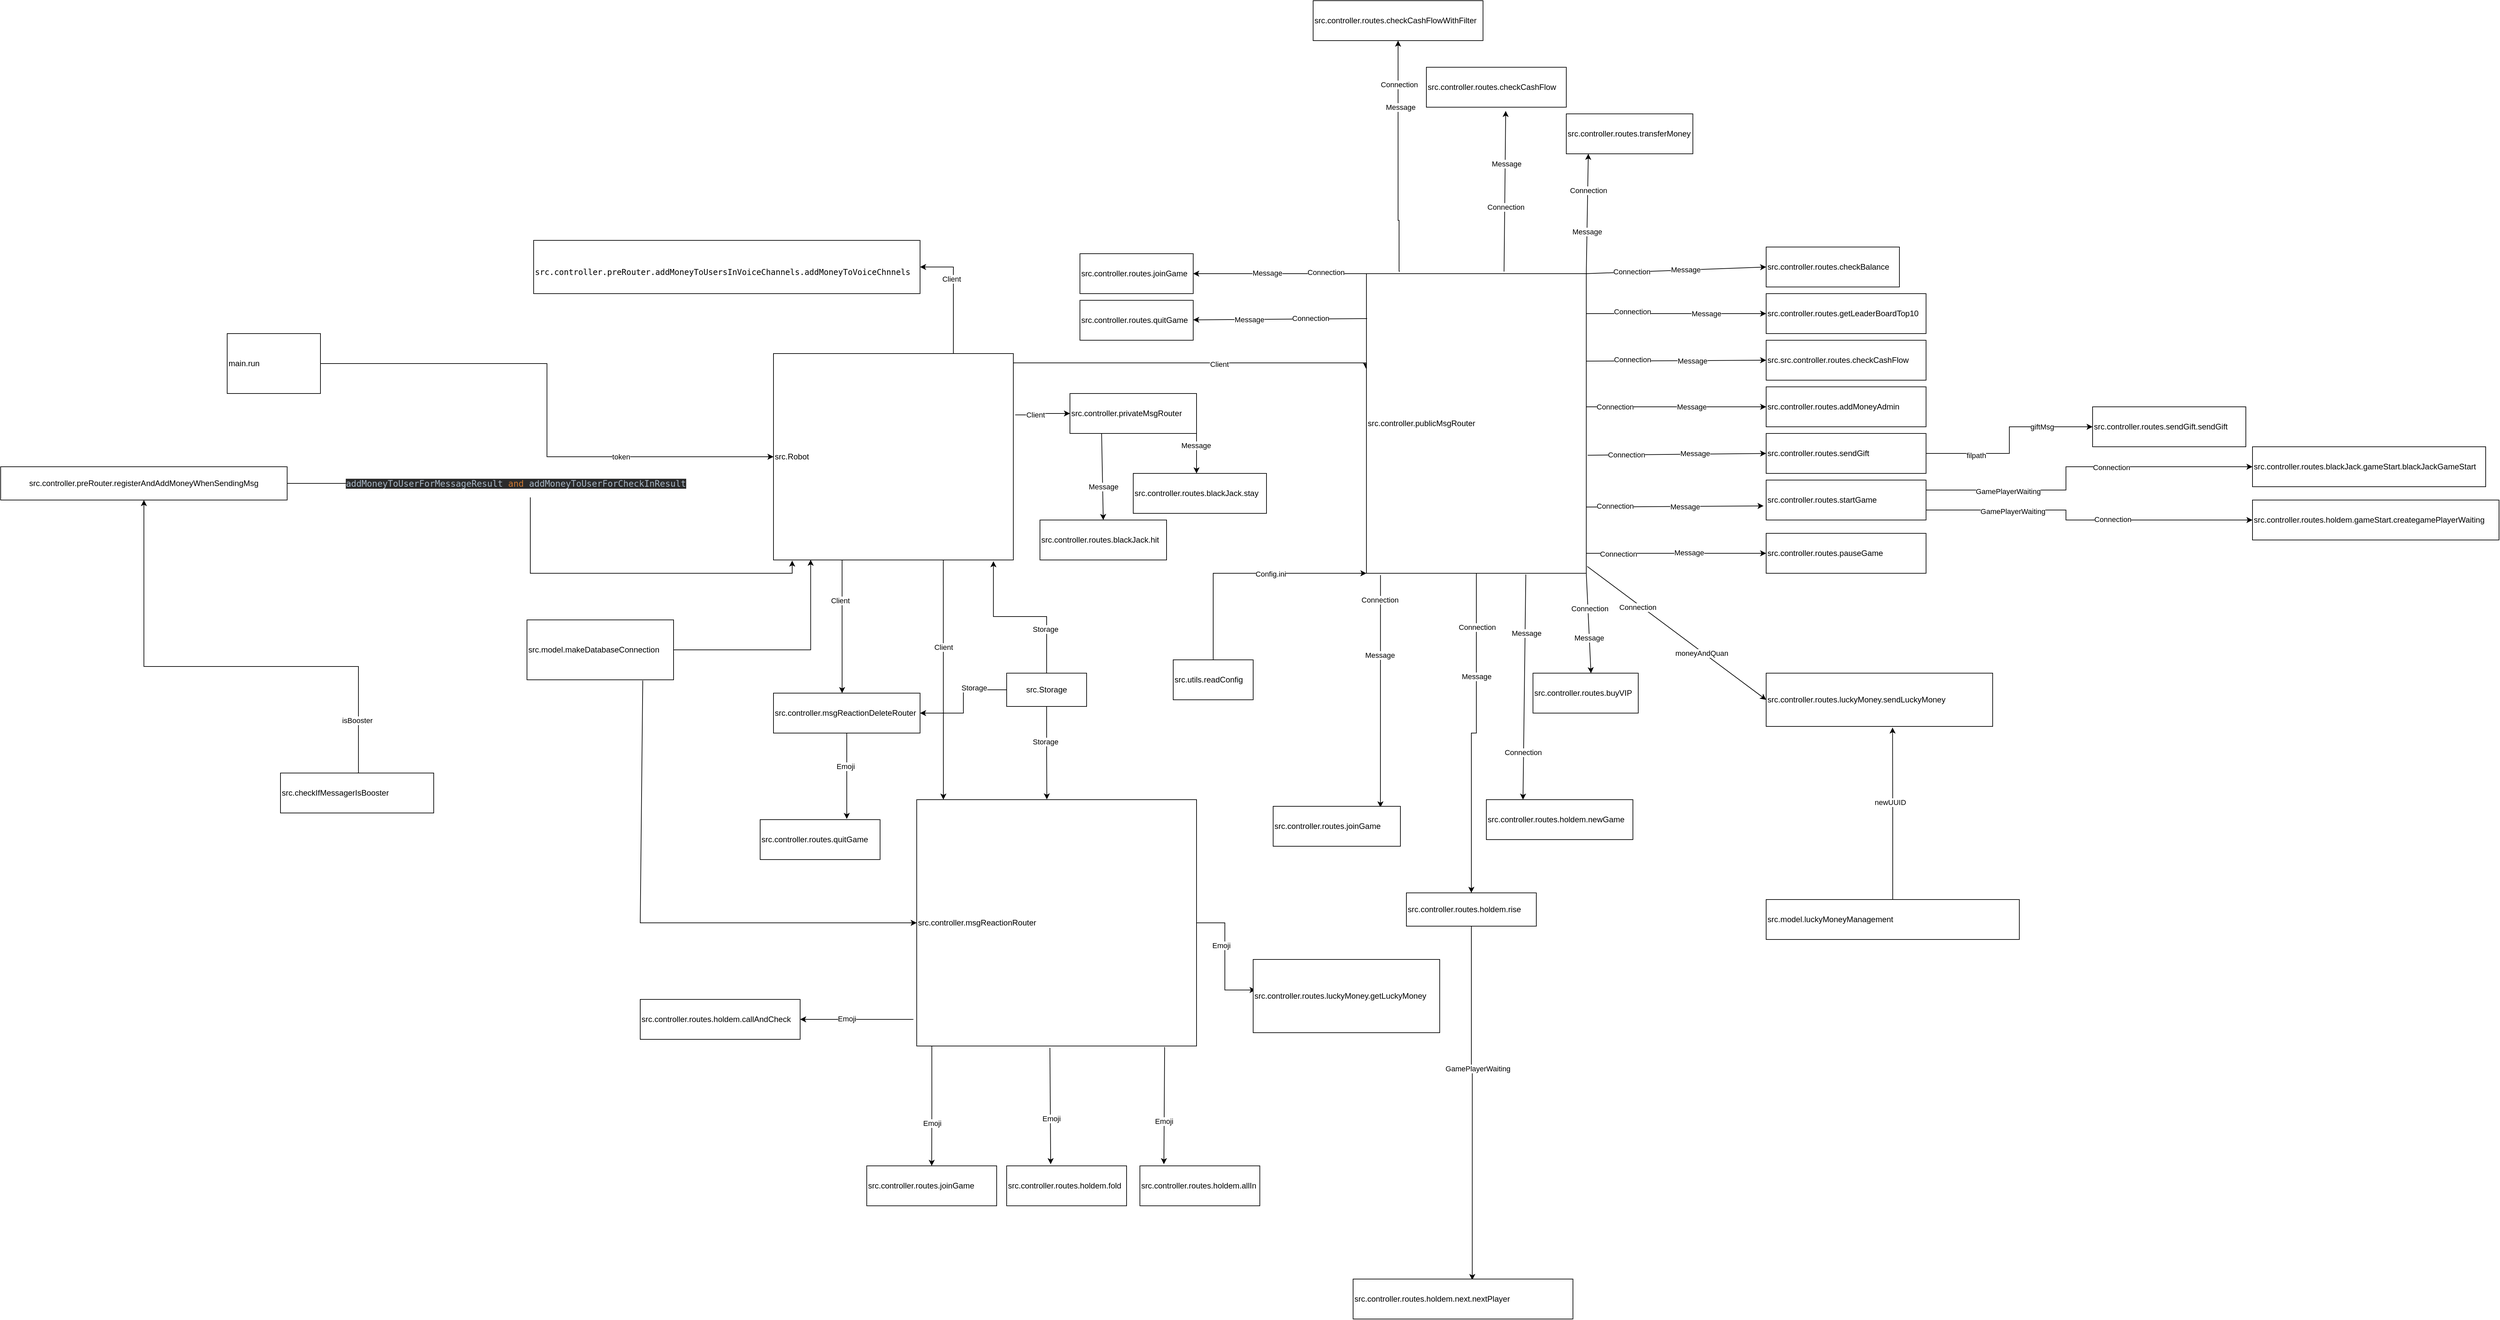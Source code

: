 <mxfile version="16.2.7" type="github">
  <diagram id="Ee6iltyrOMIBV6x1gp6D" name="Page-1">
    <mxGraphModel dx="1980" dy="1777" grid="1" gridSize="10" guides="0" tooltips="1" connect="1" arrows="0" fold="1" page="1" pageScale="1" pageWidth="827" pageHeight="1169" math="0" shadow="0">
      <root>
        <mxCell id="0" />
        <mxCell id="1" parent="0" />
        <mxCell id="MCCIj_tEct1RLFeP_CjE-14" style="edgeStyle=orthogonalEdgeStyle;rounded=0;orthogonalLoop=1;jettySize=auto;html=1;entryX=0;entryY=0.5;entryDx=0;entryDy=0;" parent="1" source="MCCIj_tEct1RLFeP_CjE-3" target="MCCIj_tEct1RLFeP_CjE-13" edge="1">
          <mxGeometry relative="1" as="geometry" />
        </mxCell>
        <mxCell id="MCCIj_tEct1RLFeP_CjE-16" value="token" style="edgeLabel;html=1;align=center;verticalAlign=middle;resizable=0;points=[];" parent="MCCIj_tEct1RLFeP_CjE-14" vertex="1" connectable="0">
          <mxGeometry x="0.322" y="-2" relative="1" as="geometry">
            <mxPoint x="49" y="-2" as="offset" />
          </mxGeometry>
        </mxCell>
        <mxCell id="MCCIj_tEct1RLFeP_CjE-3" value="main.run" style="rounded=0;whiteSpace=wrap;html=1;align=left;" parent="1" vertex="1">
          <mxGeometry x="-380" y="140" width="140" height="90" as="geometry" />
        </mxCell>
        <mxCell id="MCCIj_tEct1RLFeP_CjE-23" style="edgeStyle=orthogonalEdgeStyle;rounded=0;orthogonalLoop=1;jettySize=auto;html=1;exitX=0.75;exitY=0;exitDx=0;exitDy=0;entryX=1;entryY=0.5;entryDx=0;entryDy=0;" parent="1" source="MCCIj_tEct1RLFeP_CjE-13" target="MCCIj_tEct1RLFeP_CjE-22" edge="1">
          <mxGeometry relative="1" as="geometry" />
        </mxCell>
        <mxCell id="MCCIj_tEct1RLFeP_CjE-24" value="Client" style="edgeLabel;html=1;align=center;verticalAlign=middle;resizable=0;points=[];" parent="MCCIj_tEct1RLFeP_CjE-23" vertex="1" connectable="0">
          <mxGeometry x="0.242" y="3" relative="1" as="geometry">
            <mxPoint as="offset" />
          </mxGeometry>
        </mxCell>
        <mxCell id="fYHmSwvg37sIZmICMTV_-5" style="edgeStyle=orthogonalEdgeStyle;rounded=0;orthogonalLoop=1;jettySize=auto;html=1;exitX=0.997;exitY=0.063;exitDx=0;exitDy=0;exitPerimeter=0;entryX=-0.002;entryY=0.317;entryDx=0;entryDy=0;entryPerimeter=0;" parent="1" source="MCCIj_tEct1RLFeP_CjE-13" target="fYHmSwvg37sIZmICMTV_-4" edge="1">
          <mxGeometry relative="1" as="geometry">
            <mxPoint x="1230" y="189" as="targetPoint" />
            <Array as="points">
              <mxPoint x="800" y="190" />
              <mxPoint x="800" y="184" />
              <mxPoint x="1329" y="184" />
            </Array>
          </mxGeometry>
        </mxCell>
        <mxCell id="fYHmSwvg37sIZmICMTV_-6" value="Client" style="edgeLabel;html=1;align=center;verticalAlign=middle;resizable=0;points=[];" parent="fYHmSwvg37sIZmICMTV_-5" vertex="1" connectable="0">
          <mxGeometry x="0.158" y="-2" relative="1" as="geometry">
            <mxPoint as="offset" />
          </mxGeometry>
        </mxCell>
        <mxCell id="fYHmSwvg37sIZmICMTV_-9" style="edgeStyle=orthogonalEdgeStyle;rounded=0;orthogonalLoop=1;jettySize=auto;html=1;entryX=0;entryY=0.5;entryDx=0;entryDy=0;fontColor=#000000;exitX=1.008;exitY=0.297;exitDx=0;exitDy=0;exitPerimeter=0;" parent="1" source="MCCIj_tEct1RLFeP_CjE-13" target="fYHmSwvg37sIZmICMTV_-8" edge="1">
          <mxGeometry relative="1" as="geometry" />
        </mxCell>
        <mxCell id="fYHmSwvg37sIZmICMTV_-10" value="Client" style="edgeLabel;html=1;align=center;verticalAlign=middle;resizable=0;points=[];fontColor=#000000;" parent="fYHmSwvg37sIZmICMTV_-9" vertex="1" connectable="0">
          <mxGeometry x="-0.286" relative="1" as="geometry">
            <mxPoint as="offset" />
          </mxGeometry>
        </mxCell>
        <mxCell id="MCCIj_tEct1RLFeP_CjE-13" value="src.Robot" style="rounded=0;whiteSpace=wrap;html=1;align=left;" parent="1" vertex="1">
          <mxGeometry x="440" y="170" width="360" height="310" as="geometry" />
        </mxCell>
        <mxCell id="fYHmSwvg37sIZmICMTV_-94" style="edgeStyle=orthogonalEdgeStyle;rounded=0;orthogonalLoop=1;jettySize=auto;html=1;entryX=0.917;entryY=1.006;entryDx=0;entryDy=0;entryPerimeter=0;fontColor=#000000;" parent="1" source="MCCIj_tEct1RLFeP_CjE-18" target="MCCIj_tEct1RLFeP_CjE-13" edge="1">
          <mxGeometry relative="1" as="geometry" />
        </mxCell>
        <mxCell id="fYHmSwvg37sIZmICMTV_-97" value="Storage" style="edgeLabel;html=1;align=center;verticalAlign=middle;resizable=0;points=[];fontColor=#000000;" parent="fYHmSwvg37sIZmICMTV_-94" vertex="1" connectable="0">
          <mxGeometry x="-0.465" y="2" relative="1" as="geometry">
            <mxPoint as="offset" />
          </mxGeometry>
        </mxCell>
        <mxCell id="fYHmSwvg37sIZmICMTV_-95" style="edgeStyle=orthogonalEdgeStyle;rounded=0;orthogonalLoop=1;jettySize=auto;html=1;entryX=0.465;entryY=-0.001;entryDx=0;entryDy=0;entryPerimeter=0;fontColor=#000000;" parent="1" source="MCCIj_tEct1RLFeP_CjE-18" target="fYHmSwvg37sIZmICMTV_-11" edge="1">
          <mxGeometry relative="1" as="geometry" />
        </mxCell>
        <mxCell id="fYHmSwvg37sIZmICMTV_-96" value="Storage" style="edgeLabel;html=1;align=center;verticalAlign=middle;resizable=0;points=[];fontColor=#000000;" parent="fYHmSwvg37sIZmICMTV_-95" vertex="1" connectable="0">
          <mxGeometry x="-0.25" y="-2" relative="1" as="geometry">
            <mxPoint as="offset" />
          </mxGeometry>
        </mxCell>
        <mxCell id="fYHmSwvg37sIZmICMTV_-116" style="edgeStyle=orthogonalEdgeStyle;rounded=0;orthogonalLoop=1;jettySize=auto;html=1;entryX=1;entryY=0.5;entryDx=0;entryDy=0;fontColor=#000000;" parent="1" source="MCCIj_tEct1RLFeP_CjE-18" target="fYHmSwvg37sIZmICMTV_-16" edge="1">
          <mxGeometry relative="1" as="geometry" />
        </mxCell>
        <mxCell id="fYHmSwvg37sIZmICMTV_-117" value="Storage" style="edgeLabel;html=1;align=center;verticalAlign=middle;resizable=0;points=[];fontColor=#000000;" parent="fYHmSwvg37sIZmICMTV_-116" vertex="1" connectable="0">
          <mxGeometry x="-0.405" y="-3" relative="1" as="geometry">
            <mxPoint as="offset" />
          </mxGeometry>
        </mxCell>
        <mxCell id="MCCIj_tEct1RLFeP_CjE-18" value="src.Storage" style="rounded=0;whiteSpace=wrap;html=1;" parent="1" vertex="1">
          <mxGeometry x="790" y="650" width="120" height="50" as="geometry" />
        </mxCell>
        <mxCell id="MCCIj_tEct1RLFeP_CjE-22" value="&lt;font style=&quot;font-size: 12px&quot;&gt;&lt;br&gt;&lt;br&gt;&lt;/font&gt;&lt;pre style=&quot;font-style: normal ; font-weight: 400 ; letter-spacing: normal ; text-align: left ; text-indent: 0px ; text-transform: none ; word-spacing: 0px ; font-family: &amp;#34;jetbrains mono&amp;#34; , monospace&quot;&gt;&lt;font style=&quot;font-size: 12px&quot;&gt;src.controller.preRouter.addMoneyToUsersInVoiceChannels.addMoneyToVoiceChnnels&lt;/font&gt;&lt;/pre&gt;&lt;font style=&quot;font-size: 12px&quot;&gt;&lt;br&gt;&lt;/font&gt;" style="rounded=0;whiteSpace=wrap;html=1;align=left;" parent="1" vertex="1">
          <mxGeometry x="80" width="580" height="80" as="geometry" />
        </mxCell>
        <mxCell id="MCCIj_tEct1RLFeP_CjE-27" style="edgeStyle=orthogonalEdgeStyle;rounded=0;orthogonalLoop=1;jettySize=auto;html=1;entryX=0.155;entryY=0.999;entryDx=0;entryDy=0;entryPerimeter=0;" parent="1" source="MCCIj_tEct1RLFeP_CjE-26" target="MCCIj_tEct1RLFeP_CjE-13" edge="1">
          <mxGeometry relative="1" as="geometry" />
        </mxCell>
        <mxCell id="MCCIj_tEct1RLFeP_CjE-26" value="src.model.makeDatabaseConnection" style="rounded=0;whiteSpace=wrap;html=1;align=left;" parent="1" vertex="1">
          <mxGeometry x="70" y="570" width="220" height="90" as="geometry" />
        </mxCell>
        <mxCell id="54Qqrou3z5WnFFPdxFxg-5" style="edgeStyle=orthogonalEdgeStyle;rounded=0;orthogonalLoop=1;jettySize=auto;html=1;exitX=1;exitY=0.5;exitDx=0;exitDy=0;entryX=0.5;entryY=1;entryDx=0;entryDy=0;" parent="1" source="54Qqrou3z5WnFFPdxFxg-2" target="54Qqrou3z5WnFFPdxFxg-7" edge="1">
          <mxGeometry relative="1" as="geometry">
            <mxPoint x="390" y="420" as="targetPoint" />
            <Array as="points">
              <mxPoint x="-183" y="640" />
              <mxPoint x="-505" y="640" />
            </Array>
          </mxGeometry>
        </mxCell>
        <mxCell id="54Qqrou3z5WnFFPdxFxg-6" value="isBooster" style="edgeLabel;html=1;align=center;verticalAlign=middle;resizable=0;points=[];" parent="54Qqrou3z5WnFFPdxFxg-5" vertex="1" connectable="0">
          <mxGeometry x="-0.324" y="-1" relative="1" as="geometry">
            <mxPoint x="-3" y="73" as="offset" />
          </mxGeometry>
        </mxCell>
        <mxCell id="54Qqrou3z5WnFFPdxFxg-2" value="src.checkIfMessagerIsBooster" style="rounded=0;whiteSpace=wrap;html=1;align=left;" parent="1" vertex="1">
          <mxGeometry x="-300" y="800" width="230" height="60" as="geometry" />
        </mxCell>
        <mxCell id="54Qqrou3z5WnFFPdxFxg-8" style="edgeStyle=orthogonalEdgeStyle;rounded=0;orthogonalLoop=1;jettySize=auto;html=1;entryX=0.078;entryY=1.003;entryDx=0;entryDy=0;entryPerimeter=0;" parent="1" source="54Qqrou3z5WnFFPdxFxg-7" target="MCCIj_tEct1RLFeP_CjE-13" edge="1">
          <mxGeometry relative="1" as="geometry" />
        </mxCell>
        <mxCell id="54Qqrou3z5WnFFPdxFxg-11" value="&lt;pre style=&quot;background-color: #2b2b2b ; color: #a9b7c6 ; font-family: &amp;#34;jetbrains mono&amp;#34; , monospace ; font-size: 9.8pt&quot;&gt;addMoneyToUserForMessageResult &lt;span style=&quot;color: #cc7832&quot;&gt;and &lt;/span&gt;addMoneyToUserForCheckInResult&lt;/pre&gt;" style="edgeLabel;html=1;align=center;verticalAlign=middle;resizable=0;points=[];" parent="54Qqrou3z5WnFFPdxFxg-8" vertex="1" connectable="0">
          <mxGeometry x="-0.306" y="1" relative="1" as="geometry">
            <mxPoint x="26" y="1" as="offset" />
          </mxGeometry>
        </mxCell>
        <mxCell id="54Qqrou3z5WnFFPdxFxg-7" value="src.controller.preRouter.registerAndAddMoneyWhenSendingMsg" style="rounded=0;whiteSpace=wrap;html=1;" parent="1" vertex="1">
          <mxGeometry x="-720" y="340" width="430" height="50" as="geometry" />
        </mxCell>
        <mxCell id="fYHmSwvg37sIZmICMTV_-30" style="edgeStyle=orthogonalEdgeStyle;rounded=0;orthogonalLoop=1;jettySize=auto;html=1;entryX=0;entryY=0.5;entryDx=0;entryDy=0;fontColor=#000000;exitX=1;exitY=0.25;exitDx=0;exitDy=0;" parent="1" source="fYHmSwvg37sIZmICMTV_-4" target="fYHmSwvg37sIZmICMTV_-29" edge="1">
          <mxGeometry relative="1" as="geometry">
            <Array as="points">
              <mxPoint x="1580" y="110" />
            </Array>
          </mxGeometry>
        </mxCell>
        <mxCell id="fYHmSwvg37sIZmICMTV_-31" value="Message" style="edgeLabel;html=1;align=center;verticalAlign=middle;resizable=0;points=[];fontColor=#000000;" parent="fYHmSwvg37sIZmICMTV_-30" vertex="1" connectable="0">
          <mxGeometry x="0.279" relative="1" as="geometry">
            <mxPoint x="84" as="offset" />
          </mxGeometry>
        </mxCell>
        <mxCell id="vMIrl0cqhrf9eDJE_EDK-6" value="Connection" style="edgeLabel;html=1;align=center;verticalAlign=middle;resizable=0;points=[];" parent="fYHmSwvg37sIZmICMTV_-30" vertex="1" connectable="0">
          <mxGeometry x="-0.453" y="-4" relative="1" as="geometry">
            <mxPoint as="offset" />
          </mxGeometry>
        </mxCell>
        <mxCell id="vMIrl0cqhrf9eDJE_EDK-22" value="Connection" style="edgeLabel;html=1;align=center;verticalAlign=middle;resizable=0;points=[];" parent="fYHmSwvg37sIZmICMTV_-30" vertex="1" connectable="0">
          <mxGeometry x="0.164" y="3" relative="1" as="geometry">
            <mxPoint as="offset" />
          </mxGeometry>
        </mxCell>
        <mxCell id="fYHmSwvg37sIZmICMTV_-39" style="edgeStyle=orthogonalEdgeStyle;rounded=0;orthogonalLoop=1;jettySize=auto;html=1;fontColor=#000000;entryX=0.5;entryY=1;entryDx=0;entryDy=0;exitX=0.152;exitY=-0.008;exitDx=0;exitDy=0;exitPerimeter=0;" parent="1" source="fYHmSwvg37sIZmICMTV_-4" target="fYHmSwvg37sIZmICMTV_-40" edge="1">
          <mxGeometry relative="1" as="geometry">
            <mxPoint x="1100" y="-50" as="targetPoint" />
            <Array as="points">
              <mxPoint x="1379" y="-30" />
              <mxPoint x="1378" y="-30" />
            </Array>
            <mxPoint x="1378" y="40" as="sourcePoint" />
          </mxGeometry>
        </mxCell>
        <mxCell id="fYHmSwvg37sIZmICMTV_-42" value="Message" style="edgeLabel;html=1;align=center;verticalAlign=middle;resizable=0;points=[];fontColor=#000000;" parent="fYHmSwvg37sIZmICMTV_-39" vertex="1" connectable="0">
          <mxGeometry x="0.245" y="-3" relative="1" as="geometry">
            <mxPoint y="-32" as="offset" />
          </mxGeometry>
        </mxCell>
        <mxCell id="vMIrl0cqhrf9eDJE_EDK-2" value="Connection" style="edgeLabel;html=1;align=center;verticalAlign=middle;resizable=0;points=[];" parent="fYHmSwvg37sIZmICMTV_-39" vertex="1" connectable="0">
          <mxGeometry x="0.623" y="-1" relative="1" as="geometry">
            <mxPoint as="offset" />
          </mxGeometry>
        </mxCell>
        <mxCell id="fYHmSwvg37sIZmICMTV_-64" style="edgeStyle=orthogonalEdgeStyle;rounded=0;orthogonalLoop=1;jettySize=auto;html=1;fontColor=#000000;" parent="1" source="fYHmSwvg37sIZmICMTV_-4" target="fYHmSwvg37sIZmICMTV_-65" edge="1">
          <mxGeometry relative="1" as="geometry">
            <mxPoint x="1415" y="600" as="targetPoint" />
          </mxGeometry>
        </mxCell>
        <mxCell id="fYHmSwvg37sIZmICMTV_-67" value="Message" style="edgeLabel;html=1;align=center;verticalAlign=middle;resizable=0;points=[];fontColor=#000000;" parent="fYHmSwvg37sIZmICMTV_-64" vertex="1" connectable="0">
          <mxGeometry x="-0.618" y="3" relative="1" as="geometry">
            <mxPoint x="-3" y="62" as="offset" />
          </mxGeometry>
        </mxCell>
        <mxCell id="vMIrl0cqhrf9eDJE_EDK-13" value="Connection" style="edgeLabel;html=1;align=center;verticalAlign=middle;resizable=0;points=[];" parent="fYHmSwvg37sIZmICMTV_-64" vertex="1" connectable="0">
          <mxGeometry x="-0.668" y="1" relative="1" as="geometry">
            <mxPoint as="offset" />
          </mxGeometry>
        </mxCell>
        <mxCell id="fYHmSwvg37sIZmICMTV_-4" value="src.controller.publicMsgRouter" style="rounded=0;whiteSpace=wrap;html=1;align=left;" parent="1" vertex="1">
          <mxGeometry x="1330" y="50" width="330" height="450" as="geometry" />
        </mxCell>
        <mxCell id="fYHmSwvg37sIZmICMTV_-8" value="src.controller.privateMsgRouter&amp;nbsp;" style="rounded=0;whiteSpace=wrap;html=1;fontColor=#000000;align=left;" parent="1" vertex="1">
          <mxGeometry x="885" y="230" width="190" height="60" as="geometry" />
        </mxCell>
        <mxCell id="fYHmSwvg37sIZmICMTV_-102" style="edgeStyle=orthogonalEdgeStyle;rounded=0;orthogonalLoop=1;jettySize=auto;html=1;fontColor=#000000;exitX=0.054;exitY=1;exitDx=0;exitDy=0;exitPerimeter=0;" parent="1" source="fYHmSwvg37sIZmICMTV_-11" target="fYHmSwvg37sIZmICMTV_-103" edge="1">
          <mxGeometry relative="1" as="geometry">
            <mxPoint x="865" y="1340" as="targetPoint" />
          </mxGeometry>
        </mxCell>
        <mxCell id="fYHmSwvg37sIZmICMTV_-104" value="Emoji" style="edgeLabel;html=1;align=center;verticalAlign=middle;resizable=0;points=[];fontColor=#000000;" parent="fYHmSwvg37sIZmICMTV_-102" vertex="1" connectable="0">
          <mxGeometry x="0.28" y="3" relative="1" as="geometry">
            <mxPoint x="-3" as="offset" />
          </mxGeometry>
        </mxCell>
        <mxCell id="SyC0XNt_RaJEgAWwJ8tH-11" style="edgeStyle=orthogonalEdgeStyle;rounded=0;orthogonalLoop=1;jettySize=auto;html=1;exitX=1;exitY=0.5;exitDx=0;exitDy=0;entryX=0.013;entryY=0.417;entryDx=0;entryDy=0;entryPerimeter=0;" edge="1" parent="1" source="fYHmSwvg37sIZmICMTV_-11" target="SyC0XNt_RaJEgAWwJ8tH-9">
          <mxGeometry relative="1" as="geometry" />
        </mxCell>
        <mxCell id="SyC0XNt_RaJEgAWwJ8tH-12" value="Emoji" style="edgeLabel;html=1;align=center;verticalAlign=middle;resizable=0;points=[];" vertex="1" connectable="0" parent="SyC0XNt_RaJEgAWwJ8tH-11">
          <mxGeometry x="-0.191" y="-6" relative="1" as="geometry">
            <mxPoint as="offset" />
          </mxGeometry>
        </mxCell>
        <mxCell id="fYHmSwvg37sIZmICMTV_-11" value="src.controller.msgReactionRouter" style="rounded=0;whiteSpace=wrap;html=1;fontColor=#000000;align=left;" parent="1" vertex="1">
          <mxGeometry x="655" y="840" width="420" height="370" as="geometry" />
        </mxCell>
        <mxCell id="fYHmSwvg37sIZmICMTV_-14" value="" style="endArrow=classic;html=1;rounded=0;fontColor=#000000;exitX=0.708;exitY=0.999;exitDx=0;exitDy=0;exitPerimeter=0;" parent="1" source="MCCIj_tEct1RLFeP_CjE-13" edge="1">
          <mxGeometry width="50" height="50" relative="1" as="geometry">
            <mxPoint x="689" y="480" as="sourcePoint" />
            <mxPoint x="695" y="840" as="targetPoint" />
          </mxGeometry>
        </mxCell>
        <mxCell id="fYHmSwvg37sIZmICMTV_-15" value="Client" style="edgeLabel;html=1;align=center;verticalAlign=middle;resizable=0;points=[];fontColor=#000000;" parent="fYHmSwvg37sIZmICMTV_-14" vertex="1" connectable="0">
          <mxGeometry x="-0.34" y="1" relative="1" as="geometry">
            <mxPoint x="-1" y="12" as="offset" />
          </mxGeometry>
        </mxCell>
        <mxCell id="fYHmSwvg37sIZmICMTV_-119" style="edgeStyle=orthogonalEdgeStyle;rounded=0;orthogonalLoop=1;jettySize=auto;html=1;fontColor=#000000;" parent="1" source="fYHmSwvg37sIZmICMTV_-16" edge="1">
          <mxGeometry relative="1" as="geometry">
            <mxPoint x="550" y="869" as="targetPoint" />
          </mxGeometry>
        </mxCell>
        <mxCell id="fYHmSwvg37sIZmICMTV_-120" value="Emoji" style="edgeLabel;html=1;align=center;verticalAlign=middle;resizable=0;points=[];fontColor=#000000;" parent="fYHmSwvg37sIZmICMTV_-119" vertex="1" connectable="0">
          <mxGeometry x="-0.231" y="-2" relative="1" as="geometry">
            <mxPoint as="offset" />
          </mxGeometry>
        </mxCell>
        <mxCell id="fYHmSwvg37sIZmICMTV_-16" value="src.controller.msgReactionDeleteRouter" style="rounded=0;whiteSpace=wrap;html=1;fontColor=#000000;align=left;" parent="1" vertex="1">
          <mxGeometry x="440" y="680" width="220" height="60" as="geometry" />
        </mxCell>
        <mxCell id="fYHmSwvg37sIZmICMTV_-18" value="" style="endArrow=classic;html=1;rounded=0;fontColor=#000000;exitX=0.286;exitY=1.001;exitDx=0;exitDy=0;exitPerimeter=0;" parent="1" source="MCCIj_tEct1RLFeP_CjE-13" edge="1">
          <mxGeometry width="50" height="50" relative="1" as="geometry">
            <mxPoint x="780" y="390" as="sourcePoint" />
            <mxPoint x="543" y="680" as="targetPoint" />
          </mxGeometry>
        </mxCell>
        <mxCell id="fYHmSwvg37sIZmICMTV_-19" value="Client" style="edgeLabel;html=1;align=center;verticalAlign=middle;resizable=0;points=[];fontColor=#000000;" parent="fYHmSwvg37sIZmICMTV_-18" vertex="1" connectable="0">
          <mxGeometry x="-0.397" y="2" relative="1" as="geometry">
            <mxPoint x="-5" as="offset" />
          </mxGeometry>
        </mxCell>
        <mxCell id="fYHmSwvg37sIZmICMTV_-21" value="src.controller.routes.checkBalance" style="rounded=0;whiteSpace=wrap;html=1;fontColor=#000000;align=left;" parent="1" vertex="1">
          <mxGeometry x="1930" y="10" width="200" height="60" as="geometry" />
        </mxCell>
        <mxCell id="fYHmSwvg37sIZmICMTV_-23" value="" style="endArrow=classic;html=1;rounded=0;fontColor=#000000;entryX=0;entryY=0.5;entryDx=0;entryDy=0;exitX=1;exitY=0;exitDx=0;exitDy=0;" parent="1" source="fYHmSwvg37sIZmICMTV_-4" target="fYHmSwvg37sIZmICMTV_-21" edge="1">
          <mxGeometry width="50" height="50" relative="1" as="geometry">
            <mxPoint x="1580" y="40" as="sourcePoint" />
            <mxPoint x="1360" y="60" as="targetPoint" />
          </mxGeometry>
        </mxCell>
        <mxCell id="fYHmSwvg37sIZmICMTV_-24" value="Message" style="edgeLabel;html=1;align=center;verticalAlign=middle;resizable=0;points=[];fontColor=#000000;" parent="fYHmSwvg37sIZmICMTV_-23" vertex="1" connectable="0">
          <mxGeometry x="0.202" relative="1" as="geometry">
            <mxPoint x="-14" as="offset" />
          </mxGeometry>
        </mxCell>
        <mxCell id="vMIrl0cqhrf9eDJE_EDK-5" value="Connection" style="edgeLabel;html=1;align=center;verticalAlign=middle;resizable=0;points=[];" parent="fYHmSwvg37sIZmICMTV_-23" vertex="1" connectable="0">
          <mxGeometry x="-0.501" y="1" relative="1" as="geometry">
            <mxPoint as="offset" />
          </mxGeometry>
        </mxCell>
        <mxCell id="fYHmSwvg37sIZmICMTV_-29" value="src.controller.routes.getLeaderBoardTop10" style="rounded=0;whiteSpace=wrap;html=1;fontColor=#000000;align=left;" parent="1" vertex="1">
          <mxGeometry x="1930" y="80" width="240" height="60" as="geometry" />
        </mxCell>
        <mxCell id="fYHmSwvg37sIZmICMTV_-33" value="src.src.controller.routes.checkCashFlow" style="rounded=0;whiteSpace=wrap;html=1;fontColor=#000000;align=left;" parent="1" vertex="1">
          <mxGeometry x="1930" y="150" width="240" height="60" as="geometry" />
        </mxCell>
        <mxCell id="fYHmSwvg37sIZmICMTV_-36" value="" style="endArrow=classic;html=1;rounded=0;fontColor=#000000;entryX=0;entryY=0.5;entryDx=0;entryDy=0;exitX=1;exitY=0.292;exitDx=0;exitDy=0;exitPerimeter=0;" parent="1" source="fYHmSwvg37sIZmICMTV_-4" target="fYHmSwvg37sIZmICMTV_-33" edge="1">
          <mxGeometry width="50" height="50" relative="1" as="geometry">
            <mxPoint x="1310" y="180" as="sourcePoint" />
            <mxPoint x="1360" y="130" as="targetPoint" />
          </mxGeometry>
        </mxCell>
        <mxCell id="fYHmSwvg37sIZmICMTV_-37" value="Message" style="edgeLabel;html=1;align=center;verticalAlign=middle;resizable=0;points=[];fontColor=#000000;" parent="fYHmSwvg37sIZmICMTV_-36" vertex="1" connectable="0">
          <mxGeometry x="0.215" y="-1" relative="1" as="geometry">
            <mxPoint x="-5" y="-1" as="offset" />
          </mxGeometry>
        </mxCell>
        <mxCell id="vMIrl0cqhrf9eDJE_EDK-7" value="Connection" style="edgeLabel;html=1;align=center;verticalAlign=middle;resizable=0;points=[];" parent="fYHmSwvg37sIZmICMTV_-36" vertex="1" connectable="0">
          <mxGeometry x="-0.57" y="2" relative="1" as="geometry">
            <mxPoint x="11" as="offset" />
          </mxGeometry>
        </mxCell>
        <mxCell id="fYHmSwvg37sIZmICMTV_-40" value="src.controller.routes.checkCashFlowWithFilter" style="rounded=0;whiteSpace=wrap;html=1;fontColor=#000000;align=left;" parent="1" vertex="1">
          <mxGeometry x="1250" y="-360" width="255" height="60" as="geometry" />
        </mxCell>
        <mxCell id="fYHmSwvg37sIZmICMTV_-43" value="" style="endArrow=classic;html=1;rounded=0;fontColor=#000000;entryX=0.567;entryY=1.093;entryDx=0;entryDy=0;entryPerimeter=0;exitX=0.626;exitY=-0.007;exitDx=0;exitDy=0;exitPerimeter=0;" parent="1" source="fYHmSwvg37sIZmICMTV_-4" target="fYHmSwvg37sIZmICMTV_-44" edge="1">
          <mxGeometry width="50" height="50" relative="1" as="geometry">
            <mxPoint x="1400" y="40" as="sourcePoint" />
            <mxPoint x="1400" y="-40" as="targetPoint" />
          </mxGeometry>
        </mxCell>
        <mxCell id="fYHmSwvg37sIZmICMTV_-45" value="Message" style="edgeLabel;html=1;align=center;verticalAlign=middle;resizable=0;points=[];fontColor=#000000;" parent="fYHmSwvg37sIZmICMTV_-43" vertex="1" connectable="0">
          <mxGeometry x="0.345" y="-1" relative="1" as="geometry">
            <mxPoint as="offset" />
          </mxGeometry>
        </mxCell>
        <mxCell id="vMIrl0cqhrf9eDJE_EDK-1" value="Connection" style="edgeLabel;html=1;align=center;verticalAlign=middle;resizable=0;points=[];" parent="fYHmSwvg37sIZmICMTV_-43" vertex="1" connectable="0">
          <mxGeometry x="-0.198" y="-1" relative="1" as="geometry">
            <mxPoint as="offset" />
          </mxGeometry>
        </mxCell>
        <mxCell id="fYHmSwvg37sIZmICMTV_-44" value="src.controller.routes.checkCashFlow" style="rounded=0;whiteSpace=wrap;html=1;fontColor=#000000;align=left;" parent="1" vertex="1">
          <mxGeometry x="1420" y="-260" width="210" height="60" as="geometry" />
        </mxCell>
        <mxCell id="fYHmSwvg37sIZmICMTV_-46" value="src.controller.routes.transferMoney" style="rounded=0;whiteSpace=wrap;html=1;fontColor=#000000;align=left;" parent="1" vertex="1">
          <mxGeometry x="1630" y="-190" width="190" height="60" as="geometry" />
        </mxCell>
        <mxCell id="fYHmSwvg37sIZmICMTV_-47" value="" style="endArrow=classic;html=1;rounded=0;fontColor=#000000;entryX=0.174;entryY=1;entryDx=0;entryDy=0;entryPerimeter=0;" parent="1" target="fYHmSwvg37sIZmICMTV_-46" edge="1">
          <mxGeometry width="50" height="50" relative="1" as="geometry">
            <mxPoint x="1660" y="50" as="sourcePoint" />
            <mxPoint x="1580" y="-20" as="targetPoint" />
            <Array as="points" />
          </mxGeometry>
        </mxCell>
        <mxCell id="fYHmSwvg37sIZmICMTV_-48" value="Message" style="edgeLabel;html=1;align=center;verticalAlign=middle;resizable=0;points=[];fontColor=#000000;" parent="fYHmSwvg37sIZmICMTV_-47" vertex="1" connectable="0">
          <mxGeometry x="-0.453" y="2" relative="1" as="geometry">
            <mxPoint x="2" y="-14" as="offset" />
          </mxGeometry>
        </mxCell>
        <mxCell id="7c5wcmqNdeByQaJxEGN--1" value="Connection" style="edgeLabel;html=1;align=center;verticalAlign=middle;resizable=0;points=[];" parent="fYHmSwvg37sIZmICMTV_-47" vertex="1" connectable="0">
          <mxGeometry x="0.39" y="-1" relative="1" as="geometry">
            <mxPoint as="offset" />
          </mxGeometry>
        </mxCell>
        <mxCell id="fYHmSwvg37sIZmICMTV_-49" value="src.controller.routes.addMoneyAdmin" style="rounded=0;whiteSpace=wrap;html=1;fontColor=#000000;align=left;" parent="1" vertex="1">
          <mxGeometry x="1930" y="220" width="240" height="60" as="geometry" />
        </mxCell>
        <mxCell id="fYHmSwvg37sIZmICMTV_-52" value="" style="endArrow=classic;html=1;rounded=0;fontColor=#000000;entryX=0;entryY=0.5;entryDx=0;entryDy=0;" parent="1" target="fYHmSwvg37sIZmICMTV_-49" edge="1">
          <mxGeometry width="50" height="50" relative="1" as="geometry">
            <mxPoint x="1660" y="250" as="sourcePoint" />
            <mxPoint x="1560" y="150" as="targetPoint" />
            <Array as="points" />
          </mxGeometry>
        </mxCell>
        <mxCell id="fYHmSwvg37sIZmICMTV_-53" value="Message" style="edgeLabel;html=1;align=center;verticalAlign=middle;resizable=0;points=[];fontColor=#000000;" parent="fYHmSwvg37sIZmICMTV_-52" vertex="1" connectable="0">
          <mxGeometry x="0.208" y="2" relative="1" as="geometry">
            <mxPoint x="-5" y="2" as="offset" />
          </mxGeometry>
        </mxCell>
        <mxCell id="vMIrl0cqhrf9eDJE_EDK-8" value="Connection" style="edgeLabel;html=1;align=center;verticalAlign=middle;resizable=0;points=[];" parent="fYHmSwvg37sIZmICMTV_-52" vertex="1" connectable="0">
          <mxGeometry x="-0.685" relative="1" as="geometry">
            <mxPoint as="offset" />
          </mxGeometry>
        </mxCell>
        <mxCell id="fYHmSwvg37sIZmICMTV_-54" value="" style="endArrow=classic;html=1;rounded=0;fontColor=#000000;exitX=1.006;exitY=0.606;exitDx=0;exitDy=0;exitPerimeter=0;entryX=0;entryY=0.5;entryDx=0;entryDy=0;" parent="1" source="fYHmSwvg37sIZmICMTV_-4" target="fYHmSwvg37sIZmICMTV_-55" edge="1">
          <mxGeometry width="50" height="50" relative="1" as="geometry">
            <mxPoint x="1510" y="200" as="sourcePoint" />
            <mxPoint x="1770" y="321" as="targetPoint" />
          </mxGeometry>
        </mxCell>
        <mxCell id="fYHmSwvg37sIZmICMTV_-56" value="Message" style="edgeLabel;html=1;align=center;verticalAlign=middle;resizable=0;points=[];fontColor=#000000;" parent="fYHmSwvg37sIZmICMTV_-54" vertex="1" connectable="0">
          <mxGeometry x="0.288" y="1" relative="1" as="geometry">
            <mxPoint x="-12" as="offset" />
          </mxGeometry>
        </mxCell>
        <mxCell id="vMIrl0cqhrf9eDJE_EDK-9" value="Connection" style="edgeLabel;html=1;align=center;verticalAlign=middle;resizable=0;points=[];" parent="fYHmSwvg37sIZmICMTV_-54" vertex="1" connectable="0">
          <mxGeometry x="-0.56" relative="1" as="geometry">
            <mxPoint x="-1" as="offset" />
          </mxGeometry>
        </mxCell>
        <mxCell id="jXell83pXpgd55_lV_3s-4" style="edgeStyle=orthogonalEdgeStyle;rounded=0;orthogonalLoop=1;jettySize=auto;html=1;exitX=1;exitY=0.5;exitDx=0;exitDy=0;entryX=0;entryY=0.5;entryDx=0;entryDy=0;" parent="1" source="fYHmSwvg37sIZmICMTV_-55" target="jXell83pXpgd55_lV_3s-3" edge="1">
          <mxGeometry relative="1" as="geometry" />
        </mxCell>
        <mxCell id="jXell83pXpgd55_lV_3s-5" value="giftMsg" style="edgeLabel;html=1;align=center;verticalAlign=middle;resizable=0;points=[];" parent="jXell83pXpgd55_lV_3s-4" vertex="1" connectable="0">
          <mxGeometry x="0.473" relative="1" as="geometry">
            <mxPoint as="offset" />
          </mxGeometry>
        </mxCell>
        <mxCell id="jXell83pXpgd55_lV_3s-6" value="filpath" style="edgeLabel;html=1;align=center;verticalAlign=middle;resizable=0;points=[];" parent="jXell83pXpgd55_lV_3s-4" vertex="1" connectable="0">
          <mxGeometry x="-0.485" y="-3" relative="1" as="geometry">
            <mxPoint as="offset" />
          </mxGeometry>
        </mxCell>
        <mxCell id="fYHmSwvg37sIZmICMTV_-55" value="src.controller.routes.sendGift" style="rounded=0;whiteSpace=wrap;html=1;fontColor=#000000;align=left;" parent="1" vertex="1">
          <mxGeometry x="1930" y="290" width="240" height="60" as="geometry" />
        </mxCell>
        <mxCell id="fYHmSwvg37sIZmICMTV_-58" value="" style="endArrow=classic;html=1;rounded=0;fontColor=#000000;exitX=1;exitY=1;exitDx=0;exitDy=0;entryX=0.551;entryY=0.003;entryDx=0;entryDy=0;entryPerimeter=0;" parent="1" source="fYHmSwvg37sIZmICMTV_-4" target="fYHmSwvg37sIZmICMTV_-59" edge="1">
          <mxGeometry width="50" height="50" relative="1" as="geometry">
            <mxPoint x="1510" y="400" as="sourcePoint" />
            <mxPoint x="1580" y="580" as="targetPoint" />
          </mxGeometry>
        </mxCell>
        <mxCell id="fYHmSwvg37sIZmICMTV_-60" value="Message" style="edgeLabel;html=1;align=center;verticalAlign=middle;resizable=0;points=[];fontColor=#000000;" parent="fYHmSwvg37sIZmICMTV_-58" vertex="1" connectable="0">
          <mxGeometry x="0.291" y="-1" relative="1" as="geometry">
            <mxPoint as="offset" />
          </mxGeometry>
        </mxCell>
        <mxCell id="vMIrl0cqhrf9eDJE_EDK-15" value="Connection" style="edgeLabel;html=1;align=center;verticalAlign=middle;resizable=0;points=[];" parent="fYHmSwvg37sIZmICMTV_-58" vertex="1" connectable="0">
          <mxGeometry x="-0.302" y="2" relative="1" as="geometry">
            <mxPoint as="offset" />
          </mxGeometry>
        </mxCell>
        <mxCell id="fYHmSwvg37sIZmICMTV_-59" value="src.controller.routes.buyVIP" style="rounded=0;whiteSpace=wrap;html=1;fontColor=#000000;align=left;" parent="1" vertex="1">
          <mxGeometry x="1580" y="650" width="158" height="60" as="geometry" />
        </mxCell>
        <mxCell id="fYHmSwvg37sIZmICMTV_-61" value="" style="endArrow=classic;html=1;rounded=0;fontColor=#000000;exitX=0.725;exitY=1.004;exitDx=0;exitDy=0;exitPerimeter=0;entryX=0.25;entryY=0;entryDx=0;entryDy=0;" parent="1" source="fYHmSwvg37sIZmICMTV_-4" target="fYHmSwvg37sIZmICMTV_-63" edge="1">
          <mxGeometry width="50" height="50" relative="1" as="geometry">
            <mxPoint x="1510" y="340" as="sourcePoint" />
            <mxPoint x="1489" y="520" as="targetPoint" />
          </mxGeometry>
        </mxCell>
        <mxCell id="fYHmSwvg37sIZmICMTV_-62" value="Message" style="edgeLabel;html=1;align=center;verticalAlign=middle;resizable=0;points=[];fontColor=#000000;" parent="fYHmSwvg37sIZmICMTV_-61" vertex="1" connectable="0">
          <mxGeometry x="-0.54" y="1" relative="1" as="geometry">
            <mxPoint y="10" as="offset" />
          </mxGeometry>
        </mxCell>
        <mxCell id="vMIrl0cqhrf9eDJE_EDK-14" value="Connection" style="edgeLabel;html=1;align=center;verticalAlign=middle;resizable=0;points=[];" parent="fYHmSwvg37sIZmICMTV_-61" vertex="1" connectable="0">
          <mxGeometry x="0.577" y="-1" relative="1" as="geometry">
            <mxPoint as="offset" />
          </mxGeometry>
        </mxCell>
        <mxCell id="fYHmSwvg37sIZmICMTV_-63" value="src.controller.routes.holdem.newGame" style="rounded=0;whiteSpace=wrap;html=1;fontColor=#000000;align=left;" parent="1" vertex="1">
          <mxGeometry x="1510" y="840" width="220" height="60" as="geometry" />
        </mxCell>
        <mxCell id="vMIrl0cqhrf9eDJE_EDK-25" style="edgeStyle=orthogonalEdgeStyle;rounded=0;orthogonalLoop=1;jettySize=auto;html=1;exitX=0.5;exitY=1;exitDx=0;exitDy=0;entryX=0.542;entryY=0.025;entryDx=0;entryDy=0;entryPerimeter=0;" parent="1" source="fYHmSwvg37sIZmICMTV_-65" target="vMIrl0cqhrf9eDJE_EDK-24" edge="1">
          <mxGeometry relative="1" as="geometry">
            <Array as="points">
              <mxPoint x="1498" y="1240" />
              <mxPoint x="1499" y="1240" />
            </Array>
          </mxGeometry>
        </mxCell>
        <mxCell id="vMIrl0cqhrf9eDJE_EDK-26" value="GamePlayerWaiting" style="edgeLabel;html=1;align=center;verticalAlign=middle;resizable=0;points=[];" parent="vMIrl0cqhrf9eDJE_EDK-25" vertex="1" connectable="0">
          <mxGeometry x="-0.195" y="4" relative="1" as="geometry">
            <mxPoint as="offset" />
          </mxGeometry>
        </mxCell>
        <mxCell id="fYHmSwvg37sIZmICMTV_-65" value="src.controller.routes.holdem.rise" style="rounded=0;whiteSpace=wrap;html=1;fontColor=#000000;align=left;" parent="1" vertex="1">
          <mxGeometry x="1390" y="980" width="195" height="50" as="geometry" />
        </mxCell>
        <mxCell id="fYHmSwvg37sIZmICMTV_-68" value="" style="endArrow=classic;html=1;rounded=0;fontColor=#000000;exitX=0.064;exitY=1.006;exitDx=0;exitDy=0;exitPerimeter=0;entryX=0.843;entryY=0.027;entryDx=0;entryDy=0;entryPerimeter=0;" parent="1" source="fYHmSwvg37sIZmICMTV_-4" target="fYHmSwvg37sIZmICMTV_-69" edge="1">
          <mxGeometry width="50" height="50" relative="1" as="geometry">
            <mxPoint x="1220" y="600" as="sourcePoint" />
            <mxPoint x="1270" y="600" as="targetPoint" />
          </mxGeometry>
        </mxCell>
        <mxCell id="fYHmSwvg37sIZmICMTV_-70" value="Message" style="edgeLabel;html=1;align=center;verticalAlign=middle;resizable=0;points=[];fontColor=#000000;" parent="fYHmSwvg37sIZmICMTV_-68" vertex="1" connectable="0">
          <mxGeometry x="0.444" y="-1" relative="1" as="geometry">
            <mxPoint y="-132" as="offset" />
          </mxGeometry>
        </mxCell>
        <mxCell id="vMIrl0cqhrf9eDJE_EDK-12" value="Connection" style="edgeLabel;html=1;align=center;verticalAlign=middle;resizable=0;points=[];" parent="fYHmSwvg37sIZmICMTV_-68" vertex="1" connectable="0">
          <mxGeometry x="-0.789" y="-1" relative="1" as="geometry">
            <mxPoint as="offset" />
          </mxGeometry>
        </mxCell>
        <mxCell id="fYHmSwvg37sIZmICMTV_-69" value="src.controller.routes.joinGame" style="rounded=0;whiteSpace=wrap;html=1;fontColor=#000000;align=left;" parent="1" vertex="1">
          <mxGeometry x="1190" y="850" width="191" height="60" as="geometry" />
        </mxCell>
        <mxCell id="fYHmSwvg37sIZmICMTV_-71" value="" style="endArrow=classic;html=1;rounded=0;fontColor=#000000;exitX=0;exitY=0;exitDx=0;exitDy=0;" parent="1" source="fYHmSwvg37sIZmICMTV_-4" target="fYHmSwvg37sIZmICMTV_-72" edge="1">
          <mxGeometry width="50" height="50" relative="1" as="geometry">
            <mxPoint x="1220" y="70" as="sourcePoint" />
            <mxPoint x="1120" y="40" as="targetPoint" />
          </mxGeometry>
        </mxCell>
        <mxCell id="fYHmSwvg37sIZmICMTV_-73" value="Message" style="edgeLabel;html=1;align=center;verticalAlign=middle;resizable=0;points=[];fontColor=#000000;" parent="fYHmSwvg37sIZmICMTV_-71" vertex="1" connectable="0">
          <mxGeometry x="0.147" y="-1" relative="1" as="geometry">
            <mxPoint as="offset" />
          </mxGeometry>
        </mxCell>
        <mxCell id="vMIrl0cqhrf9eDJE_EDK-3" value="Connection" style="edgeLabel;html=1;align=center;verticalAlign=middle;resizable=0;points=[];" parent="fYHmSwvg37sIZmICMTV_-71" vertex="1" connectable="0">
          <mxGeometry x="-0.531" y="-2" relative="1" as="geometry">
            <mxPoint as="offset" />
          </mxGeometry>
        </mxCell>
        <mxCell id="fYHmSwvg37sIZmICMTV_-72" value="src.controller.routes.joinGame" style="rounded=0;whiteSpace=wrap;html=1;fontColor=#000000;align=left;" parent="1" vertex="1">
          <mxGeometry x="900" y="20" width="170" height="60" as="geometry" />
        </mxCell>
        <mxCell id="fYHmSwvg37sIZmICMTV_-74" value="" style="endArrow=classic;html=1;rounded=0;fontColor=#000000;exitX=0.003;exitY=0.15;exitDx=0;exitDy=0;exitPerimeter=0;" parent="1" source="fYHmSwvg37sIZmICMTV_-4" target="fYHmSwvg37sIZmICMTV_-75" edge="1">
          <mxGeometry width="50" height="50" relative="1" as="geometry">
            <mxPoint x="1220" y="70" as="sourcePoint" />
            <mxPoint x="1090" y="108" as="targetPoint" />
          </mxGeometry>
        </mxCell>
        <mxCell id="fYHmSwvg37sIZmICMTV_-76" value="Message" style="edgeLabel;html=1;align=center;verticalAlign=middle;resizable=0;points=[];fontColor=#000000;" parent="fYHmSwvg37sIZmICMTV_-74" vertex="1" connectable="0">
          <mxGeometry x="0.357" relative="1" as="geometry">
            <mxPoint as="offset" />
          </mxGeometry>
        </mxCell>
        <mxCell id="vMIrl0cqhrf9eDJE_EDK-4" value="Connection" style="edgeLabel;html=1;align=center;verticalAlign=middle;resizable=0;points=[];" parent="fYHmSwvg37sIZmICMTV_-74" vertex="1" connectable="0">
          <mxGeometry x="-0.348" y="-1" relative="1" as="geometry">
            <mxPoint as="offset" />
          </mxGeometry>
        </mxCell>
        <mxCell id="fYHmSwvg37sIZmICMTV_-75" value="src.controller.routes.quitGame" style="rounded=0;whiteSpace=wrap;html=1;fontColor=#000000;align=left;" parent="1" vertex="1">
          <mxGeometry x="900" y="90" width="170" height="60" as="geometry" />
        </mxCell>
        <mxCell id="vMIrl0cqhrf9eDJE_EDK-29" style="edgeStyle=orthogonalEdgeStyle;rounded=0;orthogonalLoop=1;jettySize=auto;html=1;exitX=1;exitY=0.25;exitDx=0;exitDy=0;" parent="1" source="fYHmSwvg37sIZmICMTV_-77" target="vMIrl0cqhrf9eDJE_EDK-30" edge="1">
          <mxGeometry relative="1" as="geometry">
            <mxPoint x="2370" y="375" as="targetPoint" />
            <Array as="points">
              <mxPoint x="2380" y="375" />
              <mxPoint x="2380" y="340" />
            </Array>
          </mxGeometry>
        </mxCell>
        <mxCell id="vMIrl0cqhrf9eDJE_EDK-31" value="GamePlayerWaiting" style="edgeLabel;html=1;align=center;verticalAlign=middle;resizable=0;points=[];" parent="vMIrl0cqhrf9eDJE_EDK-29" vertex="1" connectable="0">
          <mxGeometry x="-0.758" y="-2" relative="1" as="geometry">
            <mxPoint x="59" as="offset" />
          </mxGeometry>
        </mxCell>
        <mxCell id="vMIrl0cqhrf9eDJE_EDK-32" value="Connection" style="edgeLabel;html=1;align=center;verticalAlign=middle;resizable=0;points=[];" parent="vMIrl0cqhrf9eDJE_EDK-29" vertex="1" connectable="0">
          <mxGeometry x="0.192" y="-1" relative="1" as="geometry">
            <mxPoint as="offset" />
          </mxGeometry>
        </mxCell>
        <mxCell id="vMIrl0cqhrf9eDJE_EDK-33" style="edgeStyle=orthogonalEdgeStyle;rounded=0;orthogonalLoop=1;jettySize=auto;html=1;exitX=1;exitY=0.75;exitDx=0;exitDy=0;" parent="1" source="fYHmSwvg37sIZmICMTV_-77" target="vMIrl0cqhrf9eDJE_EDK-34" edge="1">
          <mxGeometry relative="1" as="geometry">
            <mxPoint x="2670" y="420" as="targetPoint" />
            <Array as="points">
              <mxPoint x="2380" y="405" />
              <mxPoint x="2380" y="420" />
            </Array>
          </mxGeometry>
        </mxCell>
        <mxCell id="vMIrl0cqhrf9eDJE_EDK-35" value="GamePlayerWaiting" style="edgeLabel;html=1;align=center;verticalAlign=middle;resizable=0;points=[];" parent="vMIrl0cqhrf9eDJE_EDK-33" vertex="1" connectable="0">
          <mxGeometry x="-0.758" y="-2" relative="1" as="geometry">
            <mxPoint x="69" as="offset" />
          </mxGeometry>
        </mxCell>
        <mxCell id="vMIrl0cqhrf9eDJE_EDK-37" value="Connection" style="edgeLabel;html=1;align=center;verticalAlign=middle;resizable=0;points=[];" parent="vMIrl0cqhrf9eDJE_EDK-33" vertex="1" connectable="0">
          <mxGeometry x="0.152" relative="1" as="geometry">
            <mxPoint x="4" y="-1" as="offset" />
          </mxGeometry>
        </mxCell>
        <mxCell id="fYHmSwvg37sIZmICMTV_-77" value="src.controller.routes.startGame" style="rounded=0;whiteSpace=wrap;html=1;fontColor=#000000;align=left;" parent="1" vertex="1">
          <mxGeometry x="1930" y="360" width="240" height="60" as="geometry" />
        </mxCell>
        <mxCell id="fYHmSwvg37sIZmICMTV_-79" value="" style="endArrow=classic;html=1;rounded=0;fontColor=#000000;exitX=1;exitY=0.779;exitDx=0;exitDy=0;entryX=-0.016;entryY=0.647;entryDx=0;entryDy=0;entryPerimeter=0;exitPerimeter=0;" parent="1" source="fYHmSwvg37sIZmICMTV_-4" target="fYHmSwvg37sIZmICMTV_-77" edge="1">
          <mxGeometry width="50" height="50" relative="1" as="geometry">
            <mxPoint x="1650" y="400" as="sourcePoint" />
            <mxPoint x="1700" y="350" as="targetPoint" />
          </mxGeometry>
        </mxCell>
        <mxCell id="fYHmSwvg37sIZmICMTV_-80" value="Message" style="edgeLabel;html=1;align=center;verticalAlign=middle;resizable=0;points=[];fontColor=#000000;" parent="fYHmSwvg37sIZmICMTV_-79" vertex="1" connectable="0">
          <mxGeometry x="0.109" relative="1" as="geometry">
            <mxPoint as="offset" />
          </mxGeometry>
        </mxCell>
        <mxCell id="vMIrl0cqhrf9eDJE_EDK-10" value="Connection" style="edgeLabel;html=1;align=center;verticalAlign=middle;resizable=0;points=[];" parent="fYHmSwvg37sIZmICMTV_-79" vertex="1" connectable="0">
          <mxGeometry x="-0.678" y="2" relative="1" as="geometry">
            <mxPoint as="offset" />
          </mxGeometry>
        </mxCell>
        <mxCell id="fYHmSwvg37sIZmICMTV_-81" value="src.controller.routes.pauseGame" style="rounded=0;whiteSpace=wrap;html=1;fontColor=#000000;align=left;" parent="1" vertex="1">
          <mxGeometry x="1930" y="440" width="240" height="60" as="geometry" />
        </mxCell>
        <mxCell id="fYHmSwvg37sIZmICMTV_-82" value="" style="endArrow=classic;html=1;rounded=0;fontColor=#000000;entryX=0;entryY=0.5;entryDx=0;entryDy=0;" parent="1" target="fYHmSwvg37sIZmICMTV_-81" edge="1">
          <mxGeometry width="50" height="50" relative="1" as="geometry">
            <mxPoint x="1660" y="470" as="sourcePoint" />
            <mxPoint x="1630" y="420" as="targetPoint" />
          </mxGeometry>
        </mxCell>
        <mxCell id="fYHmSwvg37sIZmICMTV_-121" value="Message" style="edgeLabel;html=1;align=center;verticalAlign=middle;resizable=0;points=[];fontColor=#000000;" parent="fYHmSwvg37sIZmICMTV_-82" vertex="1" connectable="0">
          <mxGeometry x="0.136" y="1" relative="1" as="geometry">
            <mxPoint as="offset" />
          </mxGeometry>
        </mxCell>
        <mxCell id="vMIrl0cqhrf9eDJE_EDK-11" value="Connection" style="edgeLabel;html=1;align=center;verticalAlign=middle;resizable=0;points=[];" parent="fYHmSwvg37sIZmICMTV_-82" vertex="1" connectable="0">
          <mxGeometry x="-0.647" y="-1" relative="1" as="geometry">
            <mxPoint as="offset" />
          </mxGeometry>
        </mxCell>
        <mxCell id="fYHmSwvg37sIZmICMTV_-86" value="src.controller.routes.blackJack.hit" style="rounded=0;whiteSpace=wrap;html=1;fontColor=#000000;align=left;" parent="1" vertex="1">
          <mxGeometry x="840" y="420" width="190" height="60" as="geometry" />
        </mxCell>
        <mxCell id="fYHmSwvg37sIZmICMTV_-87" value="" style="endArrow=classic;html=1;rounded=0;fontColor=#000000;entryX=0.5;entryY=0;entryDx=0;entryDy=0;exitX=0.25;exitY=1;exitDx=0;exitDy=0;" parent="1" source="fYHmSwvg37sIZmICMTV_-8" target="fYHmSwvg37sIZmICMTV_-86" edge="1">
          <mxGeometry width="50" height="50" relative="1" as="geometry">
            <mxPoint x="780" y="270" as="sourcePoint" />
            <mxPoint x="830" y="220" as="targetPoint" />
          </mxGeometry>
        </mxCell>
        <mxCell id="fYHmSwvg37sIZmICMTV_-88" value="Message" style="edgeLabel;html=1;align=center;verticalAlign=middle;resizable=0;points=[];fontColor=#000000;" parent="fYHmSwvg37sIZmICMTV_-87" vertex="1" connectable="0">
          <mxGeometry x="0.225" y="1" relative="1" as="geometry">
            <mxPoint as="offset" />
          </mxGeometry>
        </mxCell>
        <mxCell id="fYHmSwvg37sIZmICMTV_-89" value="src.controller.routes.blackJack.stay" style="rounded=0;whiteSpace=wrap;html=1;fontColor=#000000;align=left;" parent="1" vertex="1">
          <mxGeometry x="980" y="350" width="200" height="60" as="geometry" />
        </mxCell>
        <mxCell id="fYHmSwvg37sIZmICMTV_-90" value="" style="endArrow=classic;html=1;rounded=0;fontColor=#000000;exitX=1;exitY=1;exitDx=0;exitDy=0;" parent="1" source="fYHmSwvg37sIZmICMTV_-8" edge="1">
          <mxGeometry width="50" height="50" relative="1" as="geometry">
            <mxPoint x="780" y="410" as="sourcePoint" />
            <mxPoint x="1075" y="350" as="targetPoint" />
          </mxGeometry>
        </mxCell>
        <mxCell id="fYHmSwvg37sIZmICMTV_-92" value="Message" style="edgeLabel;html=1;align=center;verticalAlign=middle;resizable=0;points=[];fontColor=#000000;" parent="fYHmSwvg37sIZmICMTV_-90" vertex="1" connectable="0">
          <mxGeometry x="-0.413" y="-1" relative="1" as="geometry">
            <mxPoint as="offset" />
          </mxGeometry>
        </mxCell>
        <mxCell id="fYHmSwvg37sIZmICMTV_-99" value="" style="endArrow=classic;html=1;rounded=0;fontColor=#000000;entryX=0;entryY=0.5;entryDx=0;entryDy=0;exitX=0.79;exitY=1.013;exitDx=0;exitDy=0;exitPerimeter=0;" parent="1" source="MCCIj_tEct1RLFeP_CjE-26" target="fYHmSwvg37sIZmICMTV_-11" edge="1">
          <mxGeometry width="50" height="50" relative="1" as="geometry">
            <mxPoint x="180" y="1025" as="sourcePoint" />
            <mxPoint x="490" y="770" as="targetPoint" />
            <Array as="points">
              <mxPoint x="240" y="1025" />
            </Array>
          </mxGeometry>
        </mxCell>
        <mxCell id="fYHmSwvg37sIZmICMTV_-103" value="src.controller.routes.joinGame" style="rounded=0;whiteSpace=wrap;html=1;fontColor=#000000;align=left;" parent="1" vertex="1">
          <mxGeometry x="580" y="1390" width="195" height="60" as="geometry" />
        </mxCell>
        <mxCell id="fYHmSwvg37sIZmICMTV_-105" value="" style="endArrow=classic;html=1;rounded=0;fontColor=#000000;exitX=0.476;exitY=1.007;exitDx=0;exitDy=0;exitPerimeter=0;entryX=0.367;entryY=-0.042;entryDx=0;entryDy=0;entryPerimeter=0;" parent="1" source="fYHmSwvg37sIZmICMTV_-11" target="fYHmSwvg37sIZmICMTV_-106" edge="1">
          <mxGeometry width="50" height="50" relative="1" as="geometry">
            <mxPoint x="930" y="1220" as="sourcePoint" />
            <mxPoint x="920" y="1390" as="targetPoint" />
          </mxGeometry>
        </mxCell>
        <mxCell id="fYHmSwvg37sIZmICMTV_-109" value="Emoji" style="edgeLabel;html=1;align=center;verticalAlign=middle;resizable=0;points=[];fontColor=#000000;" parent="fYHmSwvg37sIZmICMTV_-105" vertex="1" connectable="0">
          <mxGeometry x="0.219" y="1" relative="1" as="geometry">
            <mxPoint as="offset" />
          </mxGeometry>
        </mxCell>
        <mxCell id="fYHmSwvg37sIZmICMTV_-106" value="src.controller.routes.holdem.fold" style="rounded=0;whiteSpace=wrap;html=1;fontColor=#000000;align=left;" parent="1" vertex="1">
          <mxGeometry x="790" y="1390" width="180" height="60" as="geometry" />
        </mxCell>
        <mxCell id="fYHmSwvg37sIZmICMTV_-110" value="src.controller.routes.holdem.allIn" style="rounded=0;whiteSpace=wrap;html=1;fontColor=#000000;align=left;" parent="1" vertex="1">
          <mxGeometry x="990" y="1390" width="180" height="60" as="geometry" />
        </mxCell>
        <mxCell id="fYHmSwvg37sIZmICMTV_-111" value="" style="endArrow=classic;html=1;rounded=0;fontColor=#000000;entryX=0.2;entryY=-0.042;entryDx=0;entryDy=0;exitX=0.886;exitY=1.004;exitDx=0;exitDy=0;exitPerimeter=0;entryPerimeter=0;" parent="1" source="fYHmSwvg37sIZmICMTV_-11" target="fYHmSwvg37sIZmICMTV_-110" edge="1">
          <mxGeometry width="50" height="50" relative="1" as="geometry">
            <mxPoint x="1080" y="1260" as="sourcePoint" />
            <mxPoint x="1130" y="1210" as="targetPoint" />
          </mxGeometry>
        </mxCell>
        <mxCell id="fYHmSwvg37sIZmICMTV_-112" value="Emoji" style="edgeLabel;html=1;align=center;verticalAlign=middle;resizable=0;points=[];fontColor=#000000;" parent="fYHmSwvg37sIZmICMTV_-111" vertex="1" connectable="0">
          <mxGeometry x="0.259" y="-1" relative="1" as="geometry">
            <mxPoint as="offset" />
          </mxGeometry>
        </mxCell>
        <mxCell id="fYHmSwvg37sIZmICMTV_-113" value="" style="endArrow=classic;html=1;rounded=0;fontColor=#000000;" parent="1" edge="1">
          <mxGeometry width="50" height="50" relative="1" as="geometry">
            <mxPoint x="650" y="1170" as="sourcePoint" />
            <mxPoint x="480" y="1170" as="targetPoint" />
          </mxGeometry>
        </mxCell>
        <mxCell id="fYHmSwvg37sIZmICMTV_-115" value="Emoji" style="edgeLabel;html=1;align=center;verticalAlign=middle;resizable=0;points=[];fontColor=#000000;" parent="fYHmSwvg37sIZmICMTV_-113" vertex="1" connectable="0">
          <mxGeometry x="0.159" y="3" relative="1" as="geometry">
            <mxPoint x="-2" y="-4" as="offset" />
          </mxGeometry>
        </mxCell>
        <mxCell id="fYHmSwvg37sIZmICMTV_-114" value="src.controller.routes.holdem.callAndCheck" style="rounded=0;whiteSpace=wrap;html=1;fontColor=#000000;align=left;" parent="1" vertex="1">
          <mxGeometry x="240" y="1140" width="240" height="60" as="geometry" />
        </mxCell>
        <mxCell id="fYHmSwvg37sIZmICMTV_-118" value="src.controller.routes.quitGame" style="rounded=0;whiteSpace=wrap;html=1;fontColor=#000000;align=left;" parent="1" vertex="1">
          <mxGeometry x="420" y="870" width="180" height="60" as="geometry" />
        </mxCell>
        <mxCell id="vMIrl0cqhrf9eDJE_EDK-17" value="src.utils.readConfig" style="rounded=0;whiteSpace=wrap;html=1;align=left;" parent="1" vertex="1">
          <mxGeometry x="1040" y="630" width="120" height="60" as="geometry" />
        </mxCell>
        <mxCell id="vMIrl0cqhrf9eDJE_EDK-19" value="" style="endArrow=classic;html=1;rounded=0;exitX=0.5;exitY=0;exitDx=0;exitDy=0;entryX=0;entryY=1;entryDx=0;entryDy=0;" parent="1" source="vMIrl0cqhrf9eDJE_EDK-17" target="fYHmSwvg37sIZmICMTV_-4" edge="1">
          <mxGeometry width="50" height="50" relative="1" as="geometry">
            <mxPoint x="1190" y="360" as="sourcePoint" />
            <mxPoint x="1240" y="310" as="targetPoint" />
            <Array as="points">
              <mxPoint x="1100" y="500" />
            </Array>
          </mxGeometry>
        </mxCell>
        <mxCell id="vMIrl0cqhrf9eDJE_EDK-20" value="Config.ini" style="edgeLabel;html=1;align=center;verticalAlign=middle;resizable=0;points=[];" parent="vMIrl0cqhrf9eDJE_EDK-19" vertex="1" connectable="0">
          <mxGeometry x="0.2" y="-1" relative="1" as="geometry">
            <mxPoint as="offset" />
          </mxGeometry>
        </mxCell>
        <mxCell id="vMIrl0cqhrf9eDJE_EDK-24" value="src.controller.routes.holdem.next.nextPlayer" style="rounded=0;whiteSpace=wrap;html=1;align=left;" parent="1" vertex="1">
          <mxGeometry x="1310" y="1560" width="330" height="60" as="geometry" />
        </mxCell>
        <mxCell id="vMIrl0cqhrf9eDJE_EDK-30" value="src.controller.routes.blackJack.gameStart.blackJackGameStart" style="rounded=0;whiteSpace=wrap;html=1;align=left;" parent="1" vertex="1">
          <mxGeometry x="2660" y="310" width="350" height="60" as="geometry" />
        </mxCell>
        <mxCell id="vMIrl0cqhrf9eDJE_EDK-34" value="src.controller.routes.holdem.gameStart.creategamePlayerWaiting" style="rounded=0;whiteSpace=wrap;html=1;align=left;" parent="1" vertex="1">
          <mxGeometry x="2660" y="390" width="370" height="60" as="geometry" />
        </mxCell>
        <mxCell id="jXell83pXpgd55_lV_3s-3" value="src.controller.routes.sendGift.sendGift" style="rounded=0;whiteSpace=wrap;html=1;align=left;" parent="1" vertex="1">
          <mxGeometry x="2420" y="250" width="230" height="60" as="geometry" />
        </mxCell>
        <mxCell id="SyC0XNt_RaJEgAWwJ8tH-1" value="" style="endArrow=classic;html=1;rounded=0;exitX=1.004;exitY=0.977;exitDx=0;exitDy=0;exitPerimeter=0;entryX=0;entryY=0.5;entryDx=0;entryDy=0;" edge="1" parent="1" source="fYHmSwvg37sIZmICMTV_-4" target="SyC0XNt_RaJEgAWwJ8tH-2">
          <mxGeometry width="50" height="50" relative="1" as="geometry">
            <mxPoint x="1520" y="750" as="sourcePoint" />
            <mxPoint x="1930" y="720" as="targetPoint" />
          </mxGeometry>
        </mxCell>
        <mxCell id="SyC0XNt_RaJEgAWwJ8tH-3" value="Connection" style="edgeLabel;html=1;align=center;verticalAlign=middle;resizable=0;points=[];" vertex="1" connectable="0" parent="SyC0XNt_RaJEgAWwJ8tH-1">
          <mxGeometry x="-0.418" y="-4" relative="1" as="geometry">
            <mxPoint as="offset" />
          </mxGeometry>
        </mxCell>
        <mxCell id="SyC0XNt_RaJEgAWwJ8tH-4" value="moneyAndQuan" style="edgeLabel;html=1;align=center;verticalAlign=middle;resizable=0;points=[];" vertex="1" connectable="0" parent="SyC0XNt_RaJEgAWwJ8tH-1">
          <mxGeometry x="0.285" y="-2" relative="1" as="geometry">
            <mxPoint as="offset" />
          </mxGeometry>
        </mxCell>
        <mxCell id="SyC0XNt_RaJEgAWwJ8tH-2" value="src.controller.routes.luckyMoney.sendLuckyMoney" style="rounded=0;whiteSpace=wrap;html=1;align=left;" vertex="1" parent="1">
          <mxGeometry x="1930" y="650" width="340" height="80" as="geometry" />
        </mxCell>
        <mxCell id="SyC0XNt_RaJEgAWwJ8tH-7" style="edgeStyle=orthogonalEdgeStyle;rounded=0;orthogonalLoop=1;jettySize=auto;html=1;exitX=0.5;exitY=0;exitDx=0;exitDy=0;entryX=0.558;entryY=1.021;entryDx=0;entryDy=0;entryPerimeter=0;" edge="1" parent="1" source="SyC0XNt_RaJEgAWwJ8tH-5" target="SyC0XNt_RaJEgAWwJ8tH-2">
          <mxGeometry relative="1" as="geometry" />
        </mxCell>
        <mxCell id="SyC0XNt_RaJEgAWwJ8tH-8" value="newUUID" style="edgeLabel;html=1;align=center;verticalAlign=middle;resizable=0;points=[];" vertex="1" connectable="0" parent="SyC0XNt_RaJEgAWwJ8tH-7">
          <mxGeometry x="0.144" y="4" relative="1" as="geometry">
            <mxPoint y="1" as="offset" />
          </mxGeometry>
        </mxCell>
        <mxCell id="SyC0XNt_RaJEgAWwJ8tH-5" value="src.model.luckyMoneyManagement" style="rounded=0;whiteSpace=wrap;html=1;align=left;" vertex="1" parent="1">
          <mxGeometry x="1930" y="990" width="380" height="60" as="geometry" />
        </mxCell>
        <mxCell id="SyC0XNt_RaJEgAWwJ8tH-9" value="src.controller.routes.luckyMoney.getLuckyMoney" style="rounded=0;whiteSpace=wrap;html=1;align=left;" vertex="1" parent="1">
          <mxGeometry x="1160" y="1080" width="280" height="110" as="geometry" />
        </mxCell>
      </root>
    </mxGraphModel>
  </diagram>
</mxfile>
